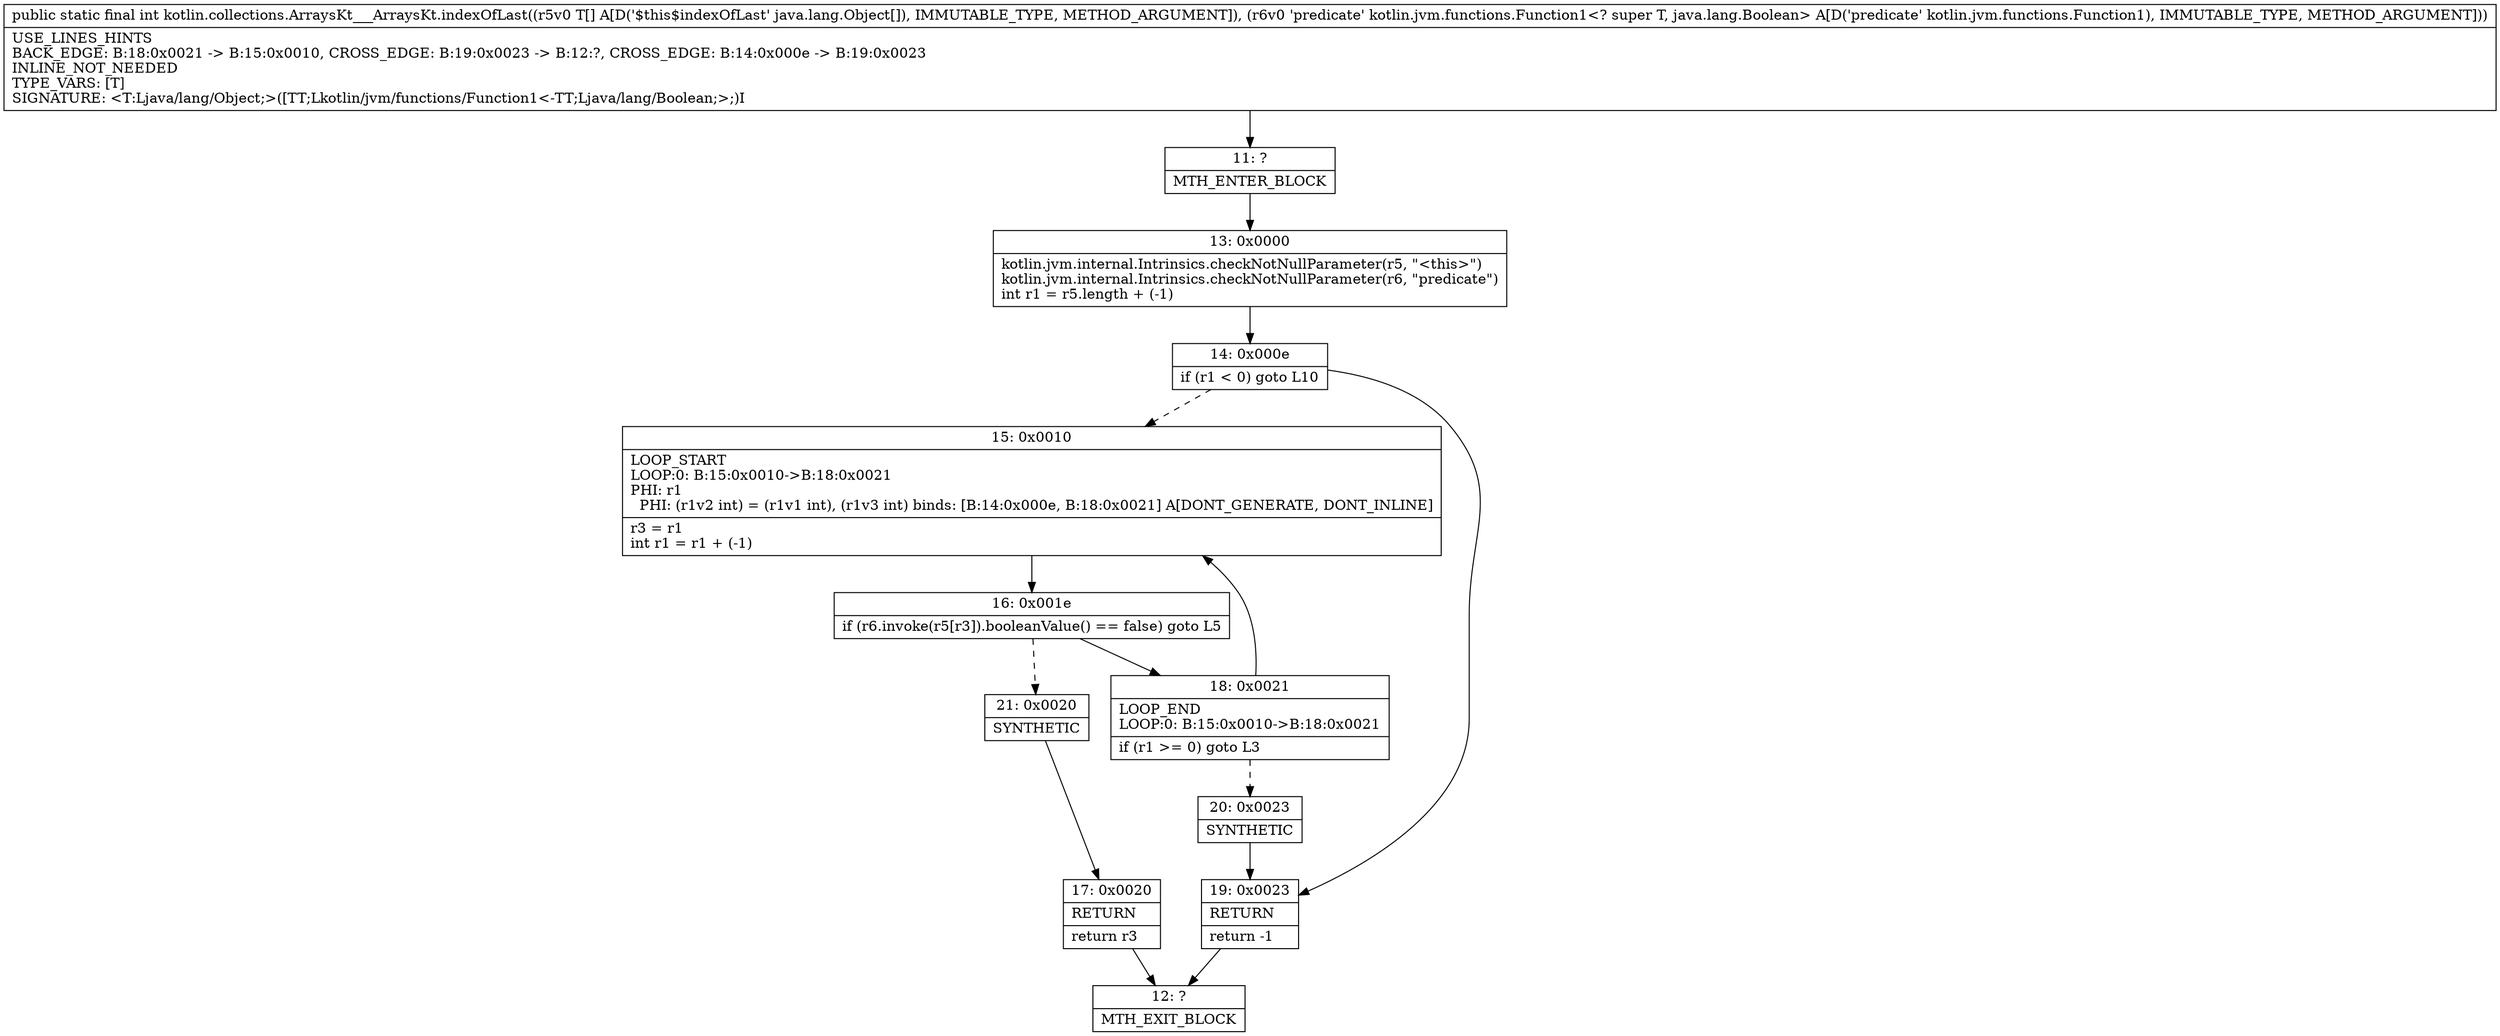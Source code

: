 digraph "CFG forkotlin.collections.ArraysKt___ArraysKt.indexOfLast([Ljava\/lang\/Object;Lkotlin\/jvm\/functions\/Function1;)I" {
Node_11 [shape=record,label="{11\:\ ?|MTH_ENTER_BLOCK\l}"];
Node_13 [shape=record,label="{13\:\ 0x0000|kotlin.jvm.internal.Intrinsics.checkNotNullParameter(r5, \"\<this\>\")\lkotlin.jvm.internal.Intrinsics.checkNotNullParameter(r6, \"predicate\")\lint r1 = r5.length + (\-1)\l}"];
Node_14 [shape=record,label="{14\:\ 0x000e|if (r1 \< 0) goto L10\l}"];
Node_15 [shape=record,label="{15\:\ 0x0010|LOOP_START\lLOOP:0: B:15:0x0010\-\>B:18:0x0021\lPHI: r1 \l  PHI: (r1v2 int) = (r1v1 int), (r1v3 int) binds: [B:14:0x000e, B:18:0x0021] A[DONT_GENERATE, DONT_INLINE]\l|r3 = r1\lint r1 = r1 + (\-1)\l}"];
Node_16 [shape=record,label="{16\:\ 0x001e|if (r6.invoke(r5[r3]).booleanValue() == false) goto L5\l}"];
Node_18 [shape=record,label="{18\:\ 0x0021|LOOP_END\lLOOP:0: B:15:0x0010\-\>B:18:0x0021\l|if (r1 \>= 0) goto L3\l}"];
Node_20 [shape=record,label="{20\:\ 0x0023|SYNTHETIC\l}"];
Node_21 [shape=record,label="{21\:\ 0x0020|SYNTHETIC\l}"];
Node_17 [shape=record,label="{17\:\ 0x0020|RETURN\l|return r3\l}"];
Node_12 [shape=record,label="{12\:\ ?|MTH_EXIT_BLOCK\l}"];
Node_19 [shape=record,label="{19\:\ 0x0023|RETURN\l|return \-1\l}"];
MethodNode[shape=record,label="{public static final int kotlin.collections.ArraysKt___ArraysKt.indexOfLast((r5v0 T[] A[D('$this$indexOfLast' java.lang.Object[]), IMMUTABLE_TYPE, METHOD_ARGUMENT]), (r6v0 'predicate' kotlin.jvm.functions.Function1\<? super T, java.lang.Boolean\> A[D('predicate' kotlin.jvm.functions.Function1), IMMUTABLE_TYPE, METHOD_ARGUMENT]))  | USE_LINES_HINTS\lBACK_EDGE: B:18:0x0021 \-\> B:15:0x0010, CROSS_EDGE: B:19:0x0023 \-\> B:12:?, CROSS_EDGE: B:14:0x000e \-\> B:19:0x0023\lINLINE_NOT_NEEDED\lTYPE_VARS: [T]\lSIGNATURE: \<T:Ljava\/lang\/Object;\>([TT;Lkotlin\/jvm\/functions\/Function1\<\-TT;Ljava\/lang\/Boolean;\>;)I\l}"];
MethodNode -> Node_11;Node_11 -> Node_13;
Node_13 -> Node_14;
Node_14 -> Node_15[style=dashed];
Node_14 -> Node_19;
Node_15 -> Node_16;
Node_16 -> Node_18;
Node_16 -> Node_21[style=dashed];
Node_18 -> Node_15;
Node_18 -> Node_20[style=dashed];
Node_20 -> Node_19;
Node_21 -> Node_17;
Node_17 -> Node_12;
Node_19 -> Node_12;
}

